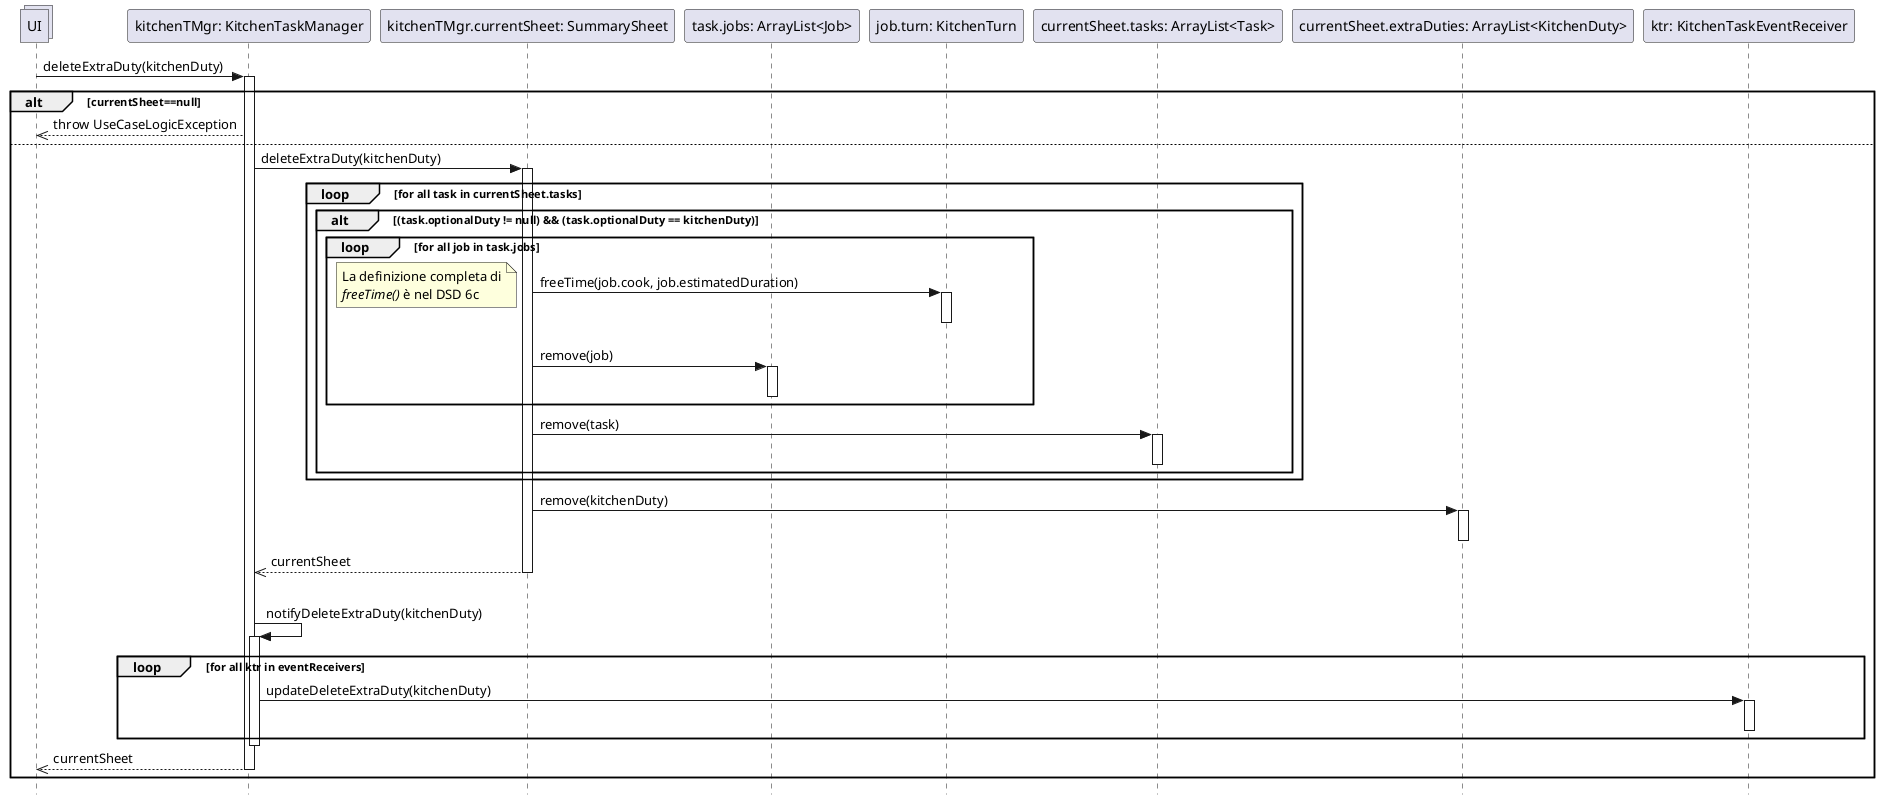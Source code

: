 @startuml Operazione 2a.1
skinparam Style strictuml

collections UI

participant "kitchenTMgr: KitchenTaskManager" as ktm
UI -> ktm: deleteExtraDuty(kitchenDuty)
activate ktm

alt currentSheet==null
    UI <<-- ktm: throw UseCaseLogicException
else
    participant "kitchenTMgr.currentSheet: SummarySheet" as ss
    ktm -> ss: deleteExtraDuty(kitchenDuty)
    activate ss

    loop for all task in currentSheet.tasks
        alt (task.optionalDuty != null) && (task.optionalDuty == kitchenDuty)
            loop for all job in task.jobs
                participant "task.jobs: ArrayList<Job>" as j
                participant "job.turn: KitchenTurn" as jobKitchenTurn

                ss -> jobKitchenTurn: freeTime(job.cook, job.estimatedDuration)
                note left: La definizione completa di\n//freeTime()// è nel DSD 6c
                activate jobKitchenTurn
                deactivate jobKitchenTurn

                ss -> j: remove(job)
                activate j
                deactivate j
            end

            participant "currentSheet.tasks: ArrayList<Task>" as tasks
            ss -> tasks: remove(task)
            activate tasks
            deactivate tasks
        end
    end
    
    participant "currentSheet.extraDuties: ArrayList<KitchenDuty>" as kdList
    ss -> kdList: remove(kitchenDuty)
    activate kdList
    deactivate kdList
    
    ktm <<-- ss: currentSheet
    deactivate ss

    participant "ktr: KitchenTaskEventReceiver" as ktr
    |||
    ktm -> ktm: notifyDeleteExtraDuty(kitchenDuty)
        activate ktm
    loop for all ktr in eventReceivers
        ktm -> ktr : updateDeleteExtraDuty(kitchenDuty)
        activate ktr
        deactivate ktr
    end
    deactivate ktm

    UI <<-- ktm : currentSheet
    deactivate ktm

    
end

@enduml